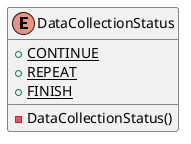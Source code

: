 @startuml

    enum DataCollectionStatus {
        {static} +CONTINUE
        {static} +REPEAT
        {static} +FINISH
        -DataCollectionStatus()
    }

@enduml
